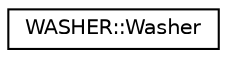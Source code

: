 digraph "Graphical Class Hierarchy"
{
 // LATEX_PDF_SIZE
  edge [fontname="Helvetica",fontsize="10",labelfontname="Helvetica",labelfontsize="10"];
  node [fontname="Helvetica",fontsize="10",shape=record];
  rankdir="LR";
  Node0 [label="WASHER::Washer",height=0.2,width=0.4,color="black", fillcolor="white", style="filled",URL="$classWASHER_1_1Washer.html",tooltip=" "];
}
